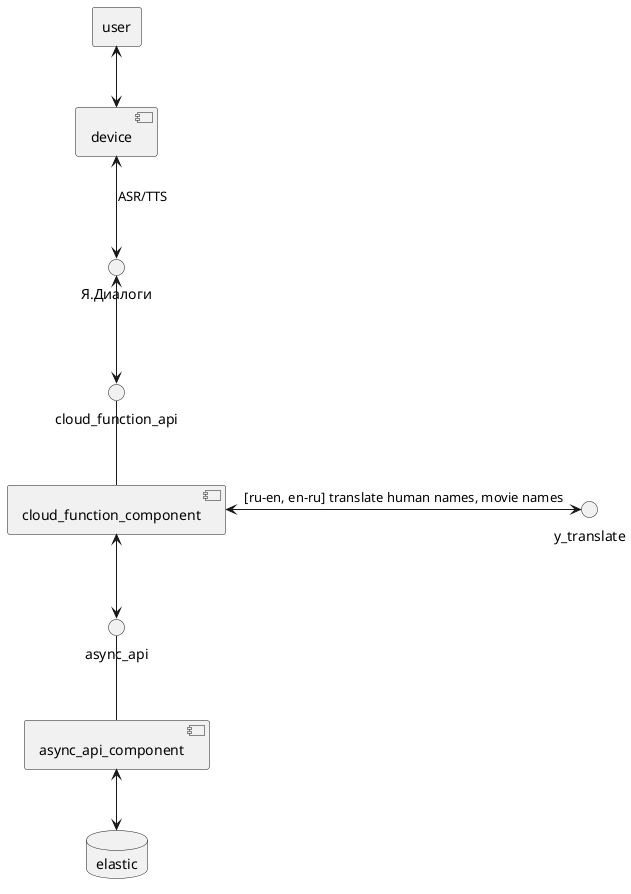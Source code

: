 @startuml
agent user
component device
component cloud_function_component
component async_api_component
database elastic


user <--> device
device <--> Я.Диалоги: ASR/TTS
Я.Диалоги <--> cloud_function_api
cloud_function_api -- cloud_function_component

cloud_function_component <-> y_translate: [ru-en, en-ru] translate human names, movie names
cloud_function_component <--> async_api
async_api -- async_api_component
async_api_component <--> elastic
@enduml

